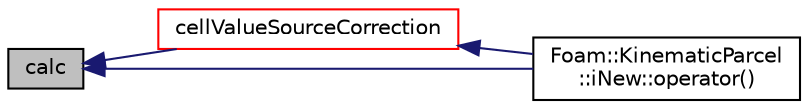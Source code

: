 digraph "calc"
{
  bgcolor="transparent";
  edge [fontname="Helvetica",fontsize="10",labelfontname="Helvetica",labelfontsize="10"];
  node [fontname="Helvetica",fontsize="10",shape=record];
  rankdir="LR";
  Node1 [label="calc",height=0.2,width=0.4,color="black", fillcolor="grey75", style="filled", fontcolor="black"];
  Node1 -> Node2 [dir="back",color="midnightblue",fontsize="10",style="solid",fontname="Helvetica"];
  Node2 [label="cellValueSourceCorrection",height=0.2,width=0.4,color="red",URL="$a01233.html#a12514aea0fca411ec9a08597bd2e709d",tooltip="Correct cell values using latest transfer information. "];
  Node2 -> Node3 [dir="back",color="midnightblue",fontsize="10",style="solid",fontname="Helvetica"];
  Node3 [label="Foam::KinematicParcel\l::iNew::operator()",height=0.2,width=0.4,color="black",URL="$a01075.html#a7d735610508f7642e1ad414ee854e4bf"];
  Node1 -> Node3 [dir="back",color="midnightblue",fontsize="10",style="solid",fontname="Helvetica"];
}
